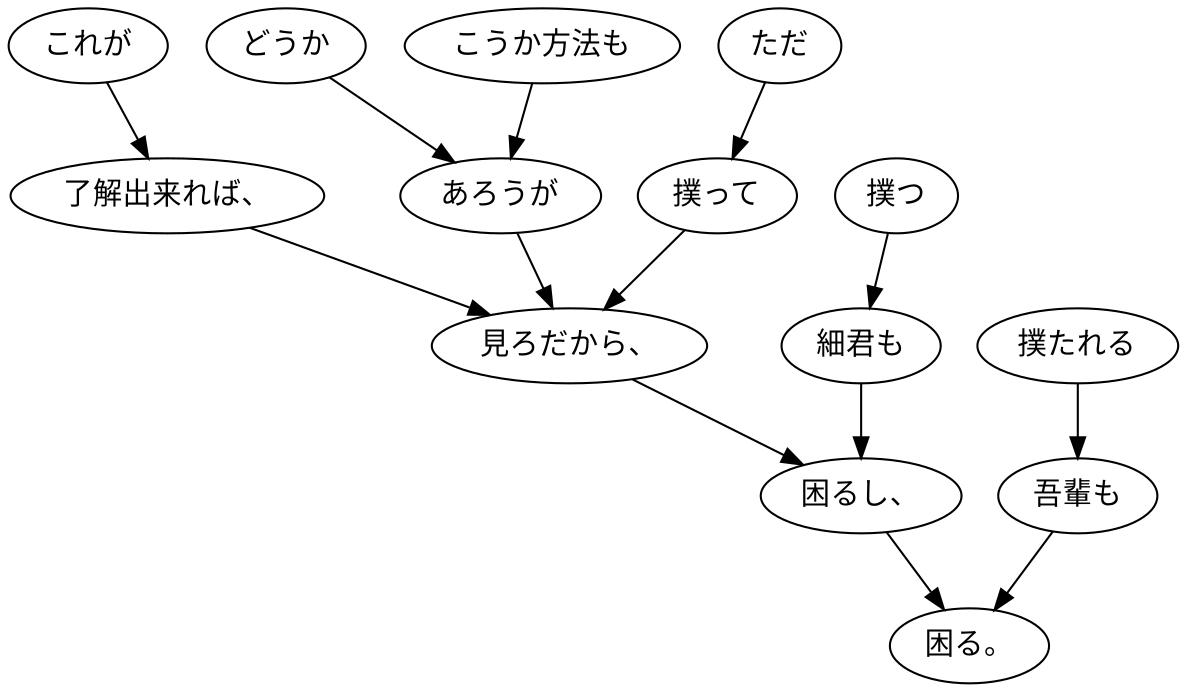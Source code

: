 digraph graph4560 {
	node0 [label="これが"];
	node1 [label="了解出来れば、"];
	node2 [label="どうか"];
	node3 [label="こうか方法も"];
	node4 [label="あろうが"];
	node5 [label="ただ"];
	node6 [label="撲って"];
	node7 [label="見ろだから、"];
	node8 [label="撲つ"];
	node9 [label="細君も"];
	node10 [label="困るし、"];
	node11 [label="撲たれる"];
	node12 [label="吾輩も"];
	node13 [label="困る。"];
	node0 -> node1;
	node1 -> node7;
	node2 -> node4;
	node3 -> node4;
	node4 -> node7;
	node5 -> node6;
	node6 -> node7;
	node7 -> node10;
	node8 -> node9;
	node9 -> node10;
	node10 -> node13;
	node11 -> node12;
	node12 -> node13;
}
